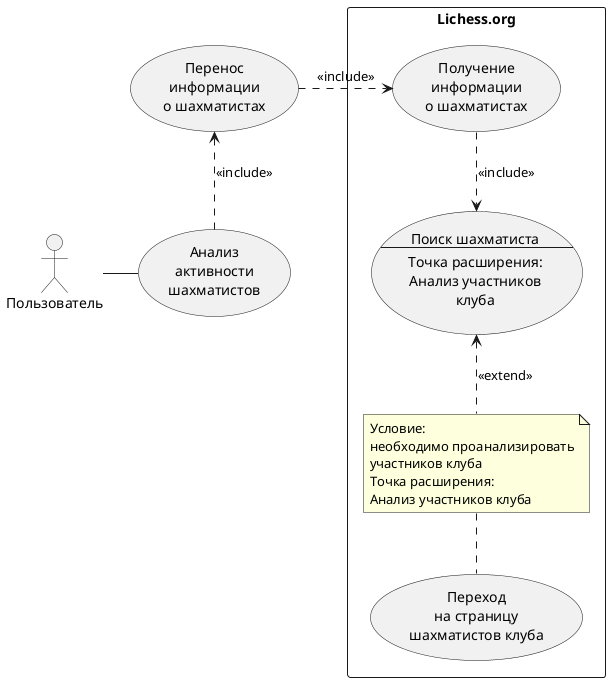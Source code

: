 @startuml UseCase_As_Is

actor Пользователь as user
usecase (Анализ\nактивности\nшахматистов) as analysis
usecase (Перенос\nинформации\nо шахматистах) as transfer
 rectangle Lichess.org {
    note "Условие:\nнеобходимо проанализировать\nучастников клуба\nТочка расширения:\nАнализ участников клуба" as n
    usecase choose as "Поиск шахматиста
    --
    Точка расширения:\nАнализ участников\nклуба"
    usecase (Переход\nна страницу\nшахматистов клуба) as goToClub
    usecase (Получение\nинформации\nо шахматистах) as getData
    
    getData ..> choose : <<include>>
    choose <.d. n  : <<extend>>
    n .d. goToClub
 }

user - analysis
analysis .u.> transfer : <<include>>
transfer .r.> getData : <<include>>

@enduml

@startuml
left to right direction
skinparam packageStyle rect
 
rectangle Test1 {
actor :Alice: as user
usecase (Usecase 1) as usecase1
usecase (Usecase 2) as usecase2
  user -> usecase1
}
 
newpage
left to right direction
skinparam packageStyle rect
 
rectangle Test2 {
usecase (Usecase 1) as usecase1
usecase (Usecase 2) as usecase2
  user -> usecase2
}
 
@enduml
